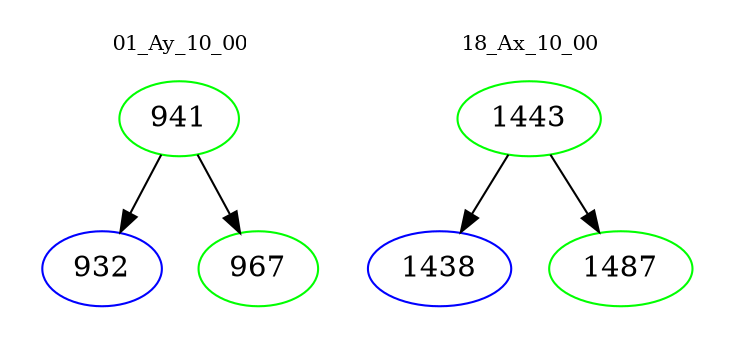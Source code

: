 digraph{
subgraph cluster_0 {
color = white
label = "01_Ay_10_00";
fontsize=10;
T0_941 [label="941", color="green"]
T0_941 -> T0_932 [color="black"]
T0_932 [label="932", color="blue"]
T0_941 -> T0_967 [color="black"]
T0_967 [label="967", color="green"]
}
subgraph cluster_1 {
color = white
label = "18_Ax_10_00";
fontsize=10;
T1_1443 [label="1443", color="green"]
T1_1443 -> T1_1438 [color="black"]
T1_1438 [label="1438", color="blue"]
T1_1443 -> T1_1487 [color="black"]
T1_1487 [label="1487", color="green"]
}
}
